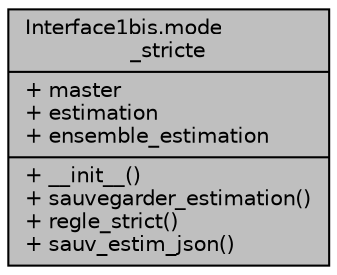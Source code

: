 digraph "Interface1bis.mode_stricte"
{
  edge [fontname="Helvetica",fontsize="10",labelfontname="Helvetica",labelfontsize="10"];
  node [fontname="Helvetica",fontsize="10",shape=record];
  Node1 [label="{Interface1bis.mode\l_stricte\n|+ master\l+ estimation\l+ ensemble_estimation\l|+ __init__()\l+ sauvegarder_estimation()\l+ regle_strict()\l+ sauv_estim_json()\l}",height=0.2,width=0.4,color="black", fillcolor="grey75", style="filled", fontcolor="black"];
}
